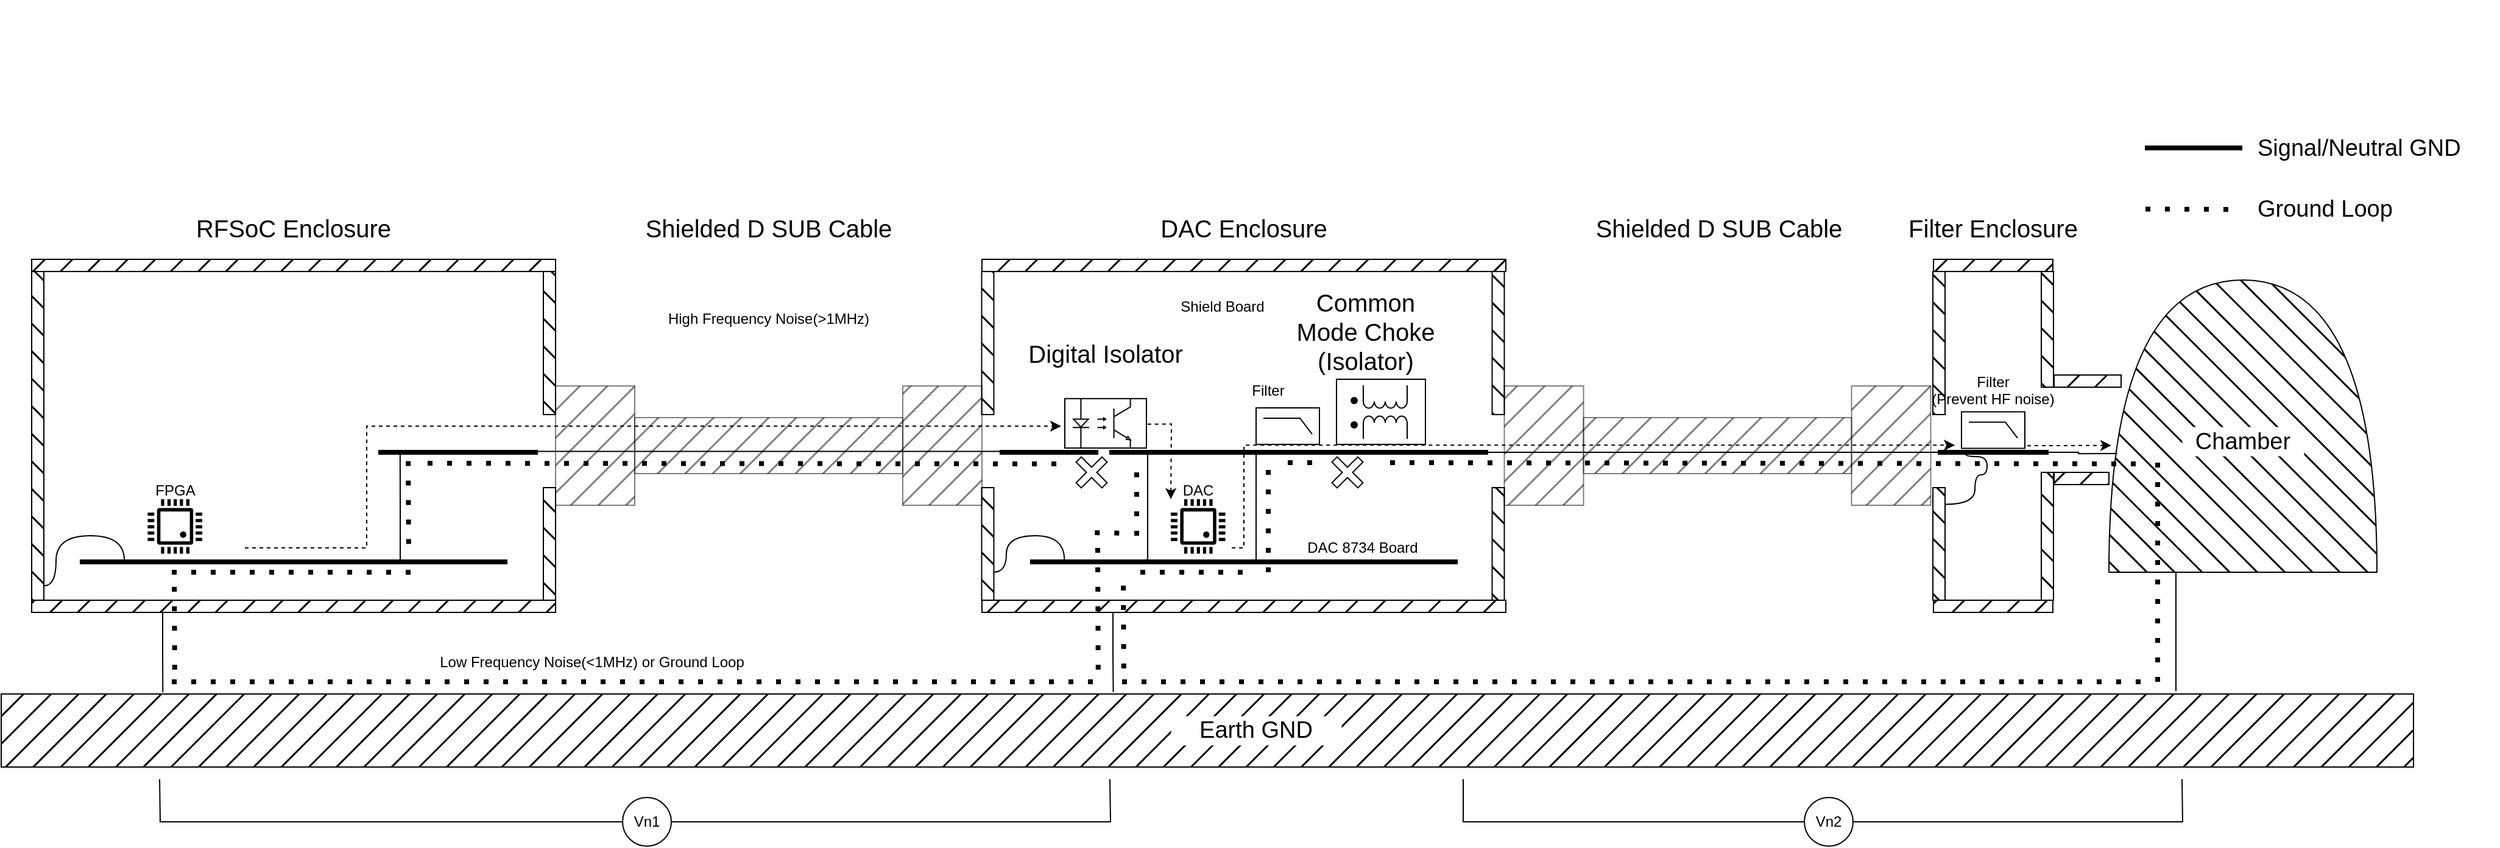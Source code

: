 <mxfile version="24.6.1" type="device">
  <diagram name="페이지-1" id="BSk46zJR4BapjBhaLKWl">
    <mxGraphModel dx="407" dy="1446" grid="1" gridSize="10" guides="1" tooltips="1" connect="1" arrows="1" fold="1" page="1" pageScale="1" pageWidth="1654" pageHeight="1169" math="0" shadow="0">
      <root>
        <mxCell id="0" />
        <mxCell id="1" parent="0" />
        <mxCell id="BhEsDL0zgsTARBwvcJRD-3" value="" style="rounded=0;whiteSpace=wrap;html=1;fillStyle=hatch;gradientColor=none;fillColor=#000000;" parent="1" vertex="1">
          <mxGeometry x="435" y="143" width="430" height="10" as="geometry" />
        </mxCell>
        <mxCell id="BhEsDL0zgsTARBwvcJRD-4" value="" style="rounded=0;whiteSpace=wrap;html=1;fillStyle=hatch;gradientColor=none;fillColor=#000000;" parent="1" vertex="1">
          <mxGeometry x="435" y="423" width="430" height="10" as="geometry" />
        </mxCell>
        <mxCell id="BhEsDL0zgsTARBwvcJRD-5" value="" style="rounded=0;whiteSpace=wrap;html=1;rotation=-90;fillStyle=hatch;gradientColor=none;fillColor=#000000;" parent="1" vertex="1">
          <mxGeometry x="305" y="283" width="270" height="10" as="geometry" />
        </mxCell>
        <mxCell id="BhEsDL0zgsTARBwvcJRD-6" value="" style="rounded=0;whiteSpace=wrap;html=1;rotation=-90;fillStyle=hatch;gradientColor=none;fillColor=#000000;" parent="1" vertex="1">
          <mxGeometry x="801.25" y="206.75" width="117.5" height="10" as="geometry" />
        </mxCell>
        <mxCell id="BhEsDL0zgsTARBwvcJRD-7" value="" style="rounded=0;whiteSpace=wrap;html=1;rotation=-90;fillStyle=hatch;gradientColor=none;fillColor=#000000;" parent="1" vertex="1">
          <mxGeometry x="813.75" y="371.75" width="92.5" height="10" as="geometry" />
        </mxCell>
        <mxCell id="BhEsDL0zgsTARBwvcJRD-8" value="" style="rounded=0;whiteSpace=wrap;html=1;fillStyle=solid;gradientColor=none;fillColor=#000000;" parent="1" vertex="1">
          <mxGeometry x="475" y="390" width="350" height="3" as="geometry" />
        </mxCell>
        <mxCell id="BhEsDL0zgsTARBwvcJRD-9" style="edgeStyle=orthogonalEdgeStyle;rounded=0;orthogonalLoop=1;jettySize=auto;html=1;exitX=0.103;exitY=0.083;exitDx=0;exitDy=0;entryX=0.044;entryY=1.035;entryDx=0;entryDy=0;entryPerimeter=0;curved=1;endArrow=none;endFill=0;exitPerimeter=0;" parent="1" source="BhEsDL0zgsTARBwvcJRD-8" target="BhEsDL0zgsTARBwvcJRD-5" edge="1">
          <mxGeometry relative="1" as="geometry" />
        </mxCell>
        <mxCell id="BhEsDL0zgsTARBwvcJRD-10" value="" style="rounded=0;whiteSpace=wrap;html=1;fillStyle=hatch;gradientColor=none;fillColor=#000000;fontSize=8;strokeWidth=1;opacity=50;" parent="1" vertex="1">
          <mxGeometry x="930" y="273" width="220" height="46" as="geometry" />
        </mxCell>
        <mxCell id="BhEsDL0zgsTARBwvcJRD-14" value="" style="rounded=0;whiteSpace=wrap;html=1;fillStyle=hatch;gradientColor=none;fillColor=#000000;fontSize=20;" parent="1" vertex="1">
          <mxGeometry x="1215" y="143" width="430" height="10" as="geometry" />
        </mxCell>
        <mxCell id="BhEsDL0zgsTARBwvcJRD-15" value="" style="rounded=0;whiteSpace=wrap;html=1;fillStyle=hatch;gradientColor=none;fillColor=#000000;" parent="1" vertex="1">
          <mxGeometry x="1215" y="423" width="430" height="10" as="geometry" />
        </mxCell>
        <mxCell id="BhEsDL0zgsTARBwvcJRD-16" value="" style="rounded=0;whiteSpace=wrap;html=1;fillStyle=solid;gradientColor=none;fillColor=#000000;" parent="1" vertex="1">
          <mxGeometry x="1255" y="390" width="350" height="3" as="geometry" />
        </mxCell>
        <mxCell id="BhEsDL0zgsTARBwvcJRD-18" value="Common Mode&amp;nbsp;&lt;span style=&quot;background-color: initial; font-size: 20px;&quot;&gt;Choke&lt;/span&gt;&lt;div style=&quot;font-size: 20px;&quot;&gt;(Isolator)&lt;/div&gt;" style="rounded=0;whiteSpace=wrap;html=1;fillColor=none;verticalAlign=top;strokeColor=none;fontSize=20;" parent="1" vertex="1">
          <mxGeometry x="1460" y="160" width="140" height="80" as="geometry" />
        </mxCell>
        <mxCell id="BhEsDL0zgsTARBwvcJRD-26" value="" style="group" parent="1" vertex="1" connectable="0">
          <mxGeometry x="2140" y="160" width="220" height="240" as="geometry" />
        </mxCell>
        <mxCell id="BhEsDL0zgsTARBwvcJRD-20" value="" style="shape=or;whiteSpace=wrap;html=1;rotation=-90;fillColor=#000000;fillStyle=hatch;" parent="BhEsDL0zgsTARBwvcJRD-26" vertex="1">
          <mxGeometry x="-10" y="10" width="240" height="220" as="geometry" />
        </mxCell>
        <mxCell id="BhEsDL0zgsTARBwvcJRD-21" value="Chamber" style="rounded=0;whiteSpace=wrap;html=1;strokeWidth=0;strokeColor=none;fontSize=19;" parent="BhEsDL0zgsTARBwvcJRD-26" vertex="1">
          <mxGeometry x="60" y="120.5" width="100" height="24" as="geometry" />
        </mxCell>
        <mxCell id="Hj1iMoCnfsoCEsEghbHw-45" value="" style="endArrow=none;dashed=1;html=1;dashPattern=1 3;strokeWidth=4;rounded=0;" edge="1" parent="BhEsDL0zgsTARBwvcJRD-26">
          <mxGeometry width="50" height="50" relative="1" as="geometry">
            <mxPoint x="40" y="330" as="sourcePoint" />
            <mxPoint x="40" y="150" as="targetPoint" />
          </mxGeometry>
        </mxCell>
        <mxCell id="BhEsDL0zgsTARBwvcJRD-33" style="edgeStyle=orthogonalEdgeStyle;rounded=0;orthogonalLoop=1;jettySize=auto;html=1;exitX=1;exitY=0.25;exitDx=0;exitDy=0;entryX=0;entryY=0.25;entryDx=0;entryDy=0;endArrow=none;endFill=0;" parent="1" source="BhEsDL0zgsTARBwvcJRD-29" target="BhEsDL0zgsTARBwvcJRD-31" edge="1">
          <mxGeometry relative="1" as="geometry">
            <Array as="points">
              <mxPoint x="1040" y="300" />
              <mxPoint x="1040" y="300" />
            </Array>
          </mxGeometry>
        </mxCell>
        <mxCell id="BhEsDL0zgsTARBwvcJRD-29" value="" style="rounded=0;whiteSpace=wrap;html=1;fillStyle=solid;gradientColor=none;fillColor=#000000;" parent="1" vertex="1">
          <mxGeometry x="720" y="300" width="130" height="3" as="geometry" />
        </mxCell>
        <mxCell id="BhEsDL0zgsTARBwvcJRD-31" value="" style="rounded=0;whiteSpace=wrap;html=1;fillStyle=solid;gradientColor=none;fillColor=#000000;" parent="1" vertex="1">
          <mxGeometry x="1230" y="300" width="80" height="3" as="geometry" />
        </mxCell>
        <mxCell id="BhEsDL0zgsTARBwvcJRD-32" style="edgeStyle=orthogonalEdgeStyle;rounded=0;orthogonalLoop=1;jettySize=auto;html=1;exitX=0.75;exitY=0;exitDx=0;exitDy=0;entryX=0.134;entryY=0.768;entryDx=0;entryDy=0;entryPerimeter=0;endArrow=none;endFill=0;" parent="1" source="BhEsDL0zgsTARBwvcJRD-8" target="BhEsDL0zgsTARBwvcJRD-29" edge="1">
          <mxGeometry relative="1" as="geometry" />
        </mxCell>
        <mxCell id="BhEsDL0zgsTARBwvcJRD-58" style="edgeStyle=orthogonalEdgeStyle;rounded=0;orthogonalLoop=1;jettySize=auto;html=1;exitX=1;exitY=0.5;exitDx=0;exitDy=0;entryX=0;entryY=0.5;entryDx=0;entryDy=0;endArrow=none;endFill=0;" parent="1" source="BhEsDL0zgsTARBwvcJRD-37" target="BhEsDL0zgsTARBwvcJRD-55" edge="1">
          <mxGeometry relative="1" as="geometry" />
        </mxCell>
        <mxCell id="BhEsDL0zgsTARBwvcJRD-37" value="" style="rounded=0;whiteSpace=wrap;html=1;fillStyle=solid;gradientColor=none;fillColor=#000000;" parent="1" vertex="1">
          <mxGeometry x="1320" y="300" width="310" height="3" as="geometry" />
        </mxCell>
        <mxCell id="BhEsDL0zgsTARBwvcJRD-42" style="edgeStyle=orthogonalEdgeStyle;rounded=0;orthogonalLoop=1;jettySize=auto;html=1;entryX=0.25;entryY=1;entryDx=0;entryDy=0;curved=1;endArrow=none;endFill=0;exitX=0.079;exitY=0.022;exitDx=0;exitDy=0;exitPerimeter=0;" parent="1" source="BhEsDL0zgsTARBwvcJRD-16" target="Hj1iMoCnfsoCEsEghbHw-35" edge="1">
          <mxGeometry relative="1" as="geometry">
            <mxPoint x="1300" y="360" as="sourcePoint" />
            <mxPoint x="1224.56" y="409.35" as="targetPoint" />
          </mxGeometry>
        </mxCell>
        <mxCell id="BhEsDL0zgsTARBwvcJRD-43" style="edgeStyle=orthogonalEdgeStyle;rounded=0;orthogonalLoop=1;jettySize=auto;html=1;exitX=0.5;exitY=1;exitDx=0;exitDy=0;entryX=0.27;entryY=-0.111;entryDx=0;entryDy=0;entryPerimeter=0;endArrow=none;endFill=0;" parent="1" target="BhEsDL0zgsTARBwvcJRD-16" edge="1">
          <mxGeometry relative="1" as="geometry">
            <mxPoint x="1350" y="303" as="sourcePoint" />
            <Array as="points">
              <mxPoint x="1351" y="303" />
              <mxPoint x="1351" y="390" />
            </Array>
          </mxGeometry>
        </mxCell>
        <mxCell id="BhEsDL0zgsTARBwvcJRD-45" value="Filter" style="rounded=0;whiteSpace=wrap;html=1;fillColor=none;verticalAlign=top;strokeColor=none;" parent="1" vertex="1">
          <mxGeometry x="1420" y="237" width="60" height="28" as="geometry" />
        </mxCell>
        <mxCell id="BhEsDL0zgsTARBwvcJRD-46" style="edgeStyle=orthogonalEdgeStyle;rounded=0;orthogonalLoop=1;jettySize=auto;html=1;exitX=0.422;exitY=0.778;exitDx=0;exitDy=0;entryX=0.549;entryY=0.089;entryDx=0;entryDy=0;entryPerimeter=0;endArrow=none;endFill=0;exitPerimeter=0;" parent="1" source="BhEsDL0zgsTARBwvcJRD-37" target="BhEsDL0zgsTARBwvcJRD-16" edge="1">
          <mxGeometry relative="1" as="geometry">
            <Array as="points">
              <mxPoint x="1440" y="302" />
              <mxPoint x="1440" y="390" />
            </Array>
            <mxPoint x="1475" y="353" as="sourcePoint" />
          </mxGeometry>
        </mxCell>
        <mxCell id="BhEsDL0zgsTARBwvcJRD-51" value="" style="rounded=0;whiteSpace=wrap;html=1;fillStyle=hatch;gradientColor=none;fillColor=#000000;" parent="1" vertex="1">
          <mxGeometry x="1996" y="423" width="98" height="10" as="geometry" />
        </mxCell>
        <mxCell id="BhEsDL0zgsTARBwvcJRD-52" value="" style="rounded=0;whiteSpace=wrap;html=1;rotation=-90;fillStyle=hatch;gradientColor=none;fillColor=#000000;" parent="1" vertex="1">
          <mxGeometry x="2042" y="195.5" width="95" height="10" as="geometry" />
        </mxCell>
        <mxCell id="BhEsDL0zgsTARBwvcJRD-53" value="" style="rounded=0;whiteSpace=wrap;html=1;rotation=-90;fillStyle=hatch;gradientColor=none;fillColor=#000000;" parent="1" vertex="1">
          <mxGeometry x="2037" y="365.5" width="105" height="10" as="geometry" />
        </mxCell>
        <mxCell id="BhEsDL0zgsTARBwvcJRD-54" value="" style="rounded=0;whiteSpace=wrap;html=1;fillStyle=hatch;gradientColor=none;fillColor=#000000;fontSize=20;" parent="1" vertex="1">
          <mxGeometry x="1996" y="143" width="98" height="10" as="geometry" />
        </mxCell>
        <mxCell id="BhEsDL0zgsTARBwvcJRD-77" style="edgeStyle=orthogonalEdgeStyle;rounded=0;orthogonalLoop=1;jettySize=auto;html=1;exitX=0.25;exitY=1;exitDx=0;exitDy=0;entryX=0.75;entryY=1;entryDx=0;entryDy=0;endArrow=none;endFill=0;curved=1;" parent="1" source="BhEsDL0zgsTARBwvcJRD-55" edge="1">
          <mxGeometry relative="1" as="geometry">
            <Array as="points">
              <mxPoint x="2040" y="305" />
              <mxPoint x="2040" y="320" />
              <mxPoint x="2030" y="320" />
              <mxPoint x="2030" y="344" />
            </Array>
            <mxPoint x="2005.5" y="344.25" as="targetPoint" />
          </mxGeometry>
        </mxCell>
        <mxCell id="BhEsDL0zgsTARBwvcJRD-55" value="" style="rounded=0;whiteSpace=wrap;html=1;fillStyle=solid;gradientColor=none;fillColor=#000000;" parent="1" vertex="1">
          <mxGeometry x="2000" y="300" width="90" height="3" as="geometry" />
        </mxCell>
        <mxCell id="BhEsDL0zgsTARBwvcJRD-59" style="edgeStyle=orthogonalEdgeStyle;rounded=0;orthogonalLoop=1;jettySize=auto;html=1;exitX=1;exitY=0.5;exitDx=0;exitDy=0;entryX=0.406;entryY=0.031;entryDx=0;entryDy=0;entryPerimeter=0;endArrow=none;endFill=0;" parent="1" source="BhEsDL0zgsTARBwvcJRD-55" target="BhEsDL0zgsTARBwvcJRD-20" edge="1">
          <mxGeometry relative="1" as="geometry" />
        </mxCell>
        <mxCell id="BhEsDL0zgsTARBwvcJRD-60" value="" style="rounded=0;whiteSpace=wrap;html=1;fillStyle=hatch;gradientColor=none;fillColor=#000000;" parent="1" vertex="1">
          <mxGeometry x="2095" y="238" width="55" height="10" as="geometry" />
        </mxCell>
        <mxCell id="BhEsDL0zgsTARBwvcJRD-61" value="" style="rounded=0;whiteSpace=wrap;html=1;fillStyle=hatch;gradientColor=none;fillColor=#000000;" parent="1" vertex="1">
          <mxGeometry x="2095" y="318" width="45" height="10" as="geometry" />
        </mxCell>
        <mxCell id="BhEsDL0zgsTARBwvcJRD-62" value="" style="verticalLabelPosition=bottom;shadow=0;dashed=0;align=center;html=1;verticalAlign=top;shape=mxgraph.electrical.opto_electronics.opto-coupler;fillColor=default;strokeWidth=1;" parent="1" vertex="1">
          <mxGeometry x="1283" y="257.39" width="67" height="40.61" as="geometry" />
        </mxCell>
        <mxCell id="BhEsDL0zgsTARBwvcJRD-63" value="Digital Isolator" style="rounded=0;whiteSpace=wrap;html=1;fillColor=none;verticalAlign=middle;strokeColor=none;fontSize=20;" parent="1" vertex="1">
          <mxGeometry x="1230" y="213" width="173" height="14" as="geometry" />
        </mxCell>
        <mxCell id="BhEsDL0zgsTARBwvcJRD-65" value="" style="rounded=0;whiteSpace=wrap;html=1;strokeColor=default;fillColor=#000000;fillStyle=hatch;" parent="1" vertex="1">
          <mxGeometry x="410" y="500" width="1980" height="60" as="geometry" />
        </mxCell>
        <mxCell id="BhEsDL0zgsTARBwvcJRD-67" style="edgeStyle=orthogonalEdgeStyle;rounded=0;orthogonalLoop=1;jettySize=auto;html=1;exitX=0.25;exitY=1;exitDx=0;exitDy=0;entryX=0.067;entryY=-0.022;entryDx=0;entryDy=0;entryPerimeter=0;endArrow=none;endFill=0;" parent="1" source="BhEsDL0zgsTARBwvcJRD-4" target="BhEsDL0zgsTARBwvcJRD-65" edge="1">
          <mxGeometry relative="1" as="geometry" />
        </mxCell>
        <mxCell id="BhEsDL0zgsTARBwvcJRD-68" style="edgeStyle=orthogonalEdgeStyle;rounded=0;orthogonalLoop=1;jettySize=auto;html=1;exitX=0.25;exitY=1;exitDx=0;exitDy=0;entryX=0.461;entryY=-0.026;entryDx=0;entryDy=0;entryPerimeter=0;endArrow=none;endFill=0;" parent="1" source="BhEsDL0zgsTARBwvcJRD-15" target="BhEsDL0zgsTARBwvcJRD-65" edge="1">
          <mxGeometry relative="1" as="geometry" />
        </mxCell>
        <mxCell id="BhEsDL0zgsTARBwvcJRD-69" style="edgeStyle=orthogonalEdgeStyle;rounded=0;orthogonalLoop=1;jettySize=auto;html=1;exitX=0;exitY=0.25;exitDx=0;exitDy=0;exitPerimeter=0;entryX=0.902;entryY=-0.04;entryDx=0;entryDy=0;entryPerimeter=0;endArrow=none;endFill=0;" parent="1" source="BhEsDL0zgsTARBwvcJRD-20" target="BhEsDL0zgsTARBwvcJRD-65" edge="1">
          <mxGeometry relative="1" as="geometry">
            <Array as="points">
              <mxPoint x="2195" y="498" />
            </Array>
          </mxGeometry>
        </mxCell>
        <mxCell id="BhEsDL0zgsTARBwvcJRD-74" value="" style="shape=cross;whiteSpace=wrap;html=1;rotation=45;" parent="1" vertex="1">
          <mxGeometry x="1290" y="303" width="30" height="30" as="geometry" />
        </mxCell>
        <mxCell id="BhEsDL0zgsTARBwvcJRD-78" value="RFSoC Enclosure" style="rounded=0;whiteSpace=wrap;html=1;fillColor=none;verticalAlign=middle;strokeColor=none;fontSize=20;" parent="1" vertex="1">
          <mxGeometry x="550" y="110" width="200" height="14" as="geometry" />
        </mxCell>
        <mxCell id="BhEsDL0zgsTARBwvcJRD-79" value="DAC Enclosure" style="rounded=0;whiteSpace=wrap;html=1;fillColor=none;verticalAlign=middle;strokeColor=none;fontSize=20;" parent="1" vertex="1">
          <mxGeometry x="1340" y="110" width="180" height="14" as="geometry" />
        </mxCell>
        <mxCell id="BhEsDL0zgsTARBwvcJRD-80" value="Filter Enclosure" style="rounded=0;whiteSpace=wrap;html=1;fillColor=none;verticalAlign=middle;strokeColor=none;fontSize=20;" parent="1" vertex="1">
          <mxGeometry x="1930" y="110" width="230" height="14" as="geometry" />
        </mxCell>
        <mxCell id="BhEsDL0zgsTARBwvcJRD-81" value="" style="verticalLabelPosition=bottom;shadow=0;dashed=0;align=center;html=1;verticalAlign=top;shape=mxgraph.electrical.logic_gates.lowpass_filter;" parent="1" vertex="1">
          <mxGeometry x="1440" y="265" width="52" height="30" as="geometry" />
        </mxCell>
        <mxCell id="BhEsDL0zgsTARBwvcJRD-82" value="Filter&lt;div&gt;(Prevent HF noise)&lt;/div&gt;" style="rounded=0;whiteSpace=wrap;html=1;fillColor=none;verticalAlign=top;strokeColor=none;" parent="1" vertex="1">
          <mxGeometry x="1970" y="230" width="150" height="28" as="geometry" />
        </mxCell>
        <mxCell id="BhEsDL0zgsTARBwvcJRD-83" value="" style="verticalLabelPosition=bottom;shadow=0;dashed=0;align=center;html=1;verticalAlign=top;shape=mxgraph.electrical.logic_gates.lowpass_filter;" parent="1" vertex="1">
          <mxGeometry x="2019" y="268.25" width="52" height="30" as="geometry" />
        </mxCell>
        <mxCell id="BhEsDL0zgsTARBwvcJRD-84" value="" style="edgeStyle=elbowEdgeStyle;orthogonalLoop=1;jettySize=auto;html=1;rounded=0;dashed=1;" parent="1" edge="1">
          <mxGeometry width="80" relative="1" as="geometry">
            <mxPoint x="610" y="380" as="sourcePoint" />
            <mxPoint x="1280" y="280" as="targetPoint" />
            <Array as="points">
              <mxPoint x="710" y="330" />
            </Array>
          </mxGeometry>
        </mxCell>
        <mxCell id="BhEsDL0zgsTARBwvcJRD-85" value="" style="pointerEvents=1;shadow=0;dashed=0;html=1;strokeColor=none;fillColor=#000000;labelPosition=center;verticalLabelPosition=bottom;verticalAlign=top;align=center;outlineConnect=0;shape=mxgraph.veeam.cpu;strokeWidth=1;" parent="1" vertex="1">
          <mxGeometry x="530.2" y="340" width="44.8" height="44.8" as="geometry" />
        </mxCell>
        <mxCell id="BhEsDL0zgsTARBwvcJRD-86" value="" style="pointerEvents=1;shadow=0;dashed=0;html=1;strokeColor=none;fillColor=#000000;labelPosition=center;verticalLabelPosition=bottom;verticalAlign=top;align=center;outlineConnect=0;shape=mxgraph.veeam.cpu;strokeWidth=1;" parent="1" vertex="1">
          <mxGeometry x="1370" y="340" width="44.8" height="44.8" as="geometry" />
        </mxCell>
        <mxCell id="BhEsDL0zgsTARBwvcJRD-88" value="DAC" style="rounded=0;whiteSpace=wrap;html=1;fillColor=none;verticalAlign=top;strokeColor=none;" parent="1" vertex="1">
          <mxGeometry x="1380" y="319" width="24.8" height="28" as="geometry" />
        </mxCell>
        <mxCell id="BhEsDL0zgsTARBwvcJRD-89" value="FPGA" style="rounded=0;whiteSpace=wrap;html=1;fillColor=none;verticalAlign=top;strokeColor=none;" parent="1" vertex="1">
          <mxGeometry x="522.6" y="319" width="60" height="28" as="geometry" />
        </mxCell>
        <mxCell id="BhEsDL0zgsTARBwvcJRD-90" value="" style="edgeStyle=orthogonalEdgeStyle;orthogonalLoop=1;jettySize=auto;html=1;rounded=0;dashed=1;exitX=1.013;exitY=0.516;exitDx=0;exitDy=0;exitPerimeter=0;" parent="1" edge="1" source="BhEsDL0zgsTARBwvcJRD-62">
          <mxGeometry width="80" relative="1" as="geometry">
            <mxPoint x="1370" y="310" as="sourcePoint" />
            <mxPoint x="1370" y="340" as="targetPoint" />
          </mxGeometry>
        </mxCell>
        <mxCell id="BhEsDL0zgsTARBwvcJRD-91" value="" style="edgeStyle=elbowEdgeStyle;orthogonalLoop=1;jettySize=auto;html=1;rounded=0;dashed=1;entryX=0.151;entryY=-1.46;entryDx=0;entryDy=0;entryPerimeter=0;" parent="1" edge="1" target="BhEsDL0zgsTARBwvcJRD-55">
          <mxGeometry width="80" relative="1" as="geometry">
            <mxPoint x="1420" y="380" as="sourcePoint" />
            <mxPoint x="2010" y="280" as="targetPoint" />
            <Array as="points">
              <mxPoint x="1430" y="330" />
            </Array>
          </mxGeometry>
        </mxCell>
        <mxCell id="BhEsDL0zgsTARBwvcJRD-92" value="" style="group" parent="1" vertex="1" connectable="0">
          <mxGeometry x="1506" y="241.5" width="73" height="53.5" as="geometry" />
        </mxCell>
        <mxCell id="BhEsDL0zgsTARBwvcJRD-41" value="" style="group" parent="BhEsDL0zgsTARBwvcJRD-92" vertex="1" connectable="0">
          <mxGeometry x="12" y="5" width="46" height="44" as="geometry" />
        </mxCell>
        <mxCell id="BhEsDL0zgsTARBwvcJRD-38" value="" style="pointerEvents=1;verticalLabelPosition=bottom;shadow=0;dashed=0;align=center;html=1;verticalAlign=top;shape=mxgraph.electrical.inductors.transformer;direction=north;" parent="BhEsDL0zgsTARBwvcJRD-41" vertex="1">
          <mxGeometry x="10" width="36" height="44" as="geometry" />
        </mxCell>
        <mxCell id="BhEsDL0zgsTARBwvcJRD-39" value="" style="ellipse;whiteSpace=wrap;html=1;fillColor=#000000;" parent="BhEsDL0zgsTARBwvcJRD-41" vertex="1">
          <mxGeometry y="30" width="5" height="5" as="geometry" />
        </mxCell>
        <mxCell id="BhEsDL0zgsTARBwvcJRD-40" value="" style="ellipse;whiteSpace=wrap;html=1;fillColor=#000000;" parent="BhEsDL0zgsTARBwvcJRD-41" vertex="1">
          <mxGeometry y="10" width="5" height="5" as="geometry" />
        </mxCell>
        <mxCell id="BhEsDL0zgsTARBwvcJRD-64" value="" style="rounded=0;whiteSpace=wrap;html=1;fillColor=none;verticalAlign=top;" parent="BhEsDL0zgsTARBwvcJRD-92" vertex="1">
          <mxGeometry width="73" height="53.5" as="geometry" />
        </mxCell>
        <mxCell id="BhEsDL0zgsTARBwvcJRD-93" value="" style="edgeStyle=none;orthogonalLoop=1;jettySize=auto;html=1;rounded=0;dashed=1;" parent="1" edge="1">
          <mxGeometry width="80" relative="1" as="geometry">
            <mxPoint x="2073" y="296.08" as="sourcePoint" />
            <mxPoint x="2142" y="295.83" as="targetPoint" />
            <Array as="points" />
          </mxGeometry>
        </mxCell>
        <mxCell id="BhEsDL0zgsTARBwvcJRD-95" value="Earth GND" style="rounded=0;whiteSpace=wrap;html=1;strokeWidth=0;strokeColor=none;fontSize=19;align=center;" parent="1" vertex="1">
          <mxGeometry x="1370" y="518" width="140" height="24" as="geometry" />
        </mxCell>
        <mxCell id="BhEsDL0zgsTARBwvcJRD-96" value="" style="rounded=0;whiteSpace=wrap;html=1;fillStyle=solid;gradientColor=none;fillColor=#000000;" parent="1" vertex="1">
          <mxGeometry x="2170" y="50" width="79" height="3" as="geometry" />
        </mxCell>
        <mxCell id="BhEsDL0zgsTARBwvcJRD-97" value="Signal/Neutral GND" style="rounded=0;whiteSpace=wrap;html=1;strokeWidth=0;strokeColor=none;fontSize=19;align=left;" parent="1" vertex="1">
          <mxGeometry x="2260" y="40" width="200" height="24" as="geometry" />
        </mxCell>
        <mxCell id="BhEsDL0zgsTARBwvcJRD-99" value="Ground Loop" style="rounded=0;whiteSpace=wrap;html=1;strokeWidth=0;strokeColor=none;fontSize=19;align=left;" parent="1" vertex="1">
          <mxGeometry x="2260" y="90" width="140" height="24" as="geometry" />
        </mxCell>
        <mxCell id="BhEsDL0zgsTARBwvcJRD-103" style="edgeStyle=orthogonalEdgeStyle;rounded=0;orthogonalLoop=1;jettySize=auto;html=1;exitX=0;exitY=0.5;exitDx=0;exitDy=0;endArrow=none;endFill=0;" parent="1" source="BhEsDL0zgsTARBwvcJRD-100" edge="1">
          <mxGeometry relative="1" as="geometry">
            <mxPoint x="540" y="570" as="targetPoint" />
          </mxGeometry>
        </mxCell>
        <mxCell id="BhEsDL0zgsTARBwvcJRD-104" style="edgeStyle=orthogonalEdgeStyle;rounded=0;orthogonalLoop=1;jettySize=auto;html=1;exitX=1;exitY=0.5;exitDx=0;exitDy=0;endArrow=none;endFill=0;" parent="1" source="BhEsDL0zgsTARBwvcJRD-100" edge="1">
          <mxGeometry relative="1" as="geometry">
            <mxPoint x="1320" y="570" as="targetPoint" />
          </mxGeometry>
        </mxCell>
        <mxCell id="BhEsDL0zgsTARBwvcJRD-100" value="Vn1" style="ellipse;whiteSpace=wrap;html=1;aspect=fixed;" parent="1" vertex="1">
          <mxGeometry x="920" y="585" width="40" height="40" as="geometry" />
        </mxCell>
        <mxCell id="BhEsDL0zgsTARBwvcJRD-105" value="Vn2" style="ellipse;whiteSpace=wrap;html=1;aspect=fixed;" parent="1" vertex="1">
          <mxGeometry x="1890" y="585" width="40" height="40" as="geometry" />
        </mxCell>
        <mxCell id="BhEsDL0zgsTARBwvcJRD-106" style="edgeStyle=orthogonalEdgeStyle;rounded=0;orthogonalLoop=1;jettySize=auto;html=1;exitX=0;exitY=0.5;exitDx=0;exitDy=0;endArrow=none;endFill=0;" parent="1" source="BhEsDL0zgsTARBwvcJRD-105" edge="1">
          <mxGeometry relative="1" as="geometry">
            <mxPoint x="1610" y="570" as="targetPoint" />
            <Array as="points">
              <mxPoint x="1610" y="605" />
              <mxPoint x="1610" y="570" />
            </Array>
          </mxGeometry>
        </mxCell>
        <mxCell id="BhEsDL0zgsTARBwvcJRD-107" style="edgeStyle=orthogonalEdgeStyle;rounded=0;orthogonalLoop=1;jettySize=auto;html=1;exitX=1;exitY=0.5;exitDx=0;exitDy=0;endArrow=none;endFill=0;" parent="1" source="BhEsDL0zgsTARBwvcJRD-105" edge="1">
          <mxGeometry relative="1" as="geometry">
            <mxPoint x="2200" y="570" as="targetPoint" />
          </mxGeometry>
        </mxCell>
        <mxCell id="BhEsDL0zgsTARBwvcJRD-108" value="Shielded D SUB Cable" style="rounded=0;whiteSpace=wrap;html=1;fillColor=none;verticalAlign=middle;strokeColor=none;fontSize=20;" parent="1" vertex="1">
          <mxGeometry x="930" y="110" width="220" height="14" as="geometry" />
        </mxCell>
        <mxCell id="BhEsDL0zgsTARBwvcJRD-109" value="Shielded D SUB Cable" style="rounded=0;whiteSpace=wrap;html=1;fillColor=none;verticalAlign=middle;strokeColor=none;fontSize=20;" parent="1" vertex="1">
          <mxGeometry x="1710" y="110" width="220" height="14" as="geometry" />
        </mxCell>
        <mxCell id="Hj1iMoCnfsoCEsEghbHw-1" value="DAC 8734 Board" style="rounded=0;whiteSpace=wrap;html=1;fillColor=none;verticalAlign=top;strokeColor=none;" vertex="1" parent="1">
          <mxGeometry x="1449.8" y="365.5" width="155.2" height="18" as="geometry" />
        </mxCell>
        <mxCell id="Hj1iMoCnfsoCEsEghbHw-2" value="Shield Board" style="rounded=0;whiteSpace=wrap;html=1;fillColor=none;verticalAlign=top;strokeColor=none;" vertex="1" parent="1">
          <mxGeometry x="1334.8" y="167.5" width="155.2" height="28" as="geometry" />
        </mxCell>
        <mxCell id="Hj1iMoCnfsoCEsEghbHw-8" value="High Frequency Noise(&amp;gt;1MHz)" style="rounded=0;whiteSpace=wrap;html=1;fillColor=none;verticalAlign=top;strokeColor=none;" vertex="1" parent="1">
          <mxGeometry x="945" y="177.5" width="190" height="28" as="geometry" />
        </mxCell>
        <mxCell id="Hj1iMoCnfsoCEsEghbHw-12" value="" style="endArrow=none;dashed=1;html=1;dashPattern=1 3;strokeWidth=4;rounded=0;" edge="1" parent="1">
          <mxGeometry width="50" height="50" relative="1" as="geometry">
            <mxPoint x="550" y="490" as="sourcePoint" />
            <mxPoint x="1310" y="490" as="targetPoint" />
          </mxGeometry>
        </mxCell>
        <mxCell id="Hj1iMoCnfsoCEsEghbHw-13" value="" style="endArrow=none;dashed=1;html=1;dashPattern=1 3;strokeWidth=4;rounded=0;" edge="1" parent="1">
          <mxGeometry width="50" height="50" relative="1" as="geometry">
            <mxPoint x="552.4" y="480" as="sourcePoint" />
            <mxPoint x="552" y="400" as="targetPoint" />
          </mxGeometry>
        </mxCell>
        <mxCell id="Hj1iMoCnfsoCEsEghbHw-14" value="" style="endArrow=none;dashed=1;html=1;dashPattern=1 3;strokeWidth=4;rounded=0;" edge="1" parent="1">
          <mxGeometry width="50" height="50" relative="1" as="geometry">
            <mxPoint x="550" y="400" as="sourcePoint" />
            <mxPoint x="750" y="400" as="targetPoint" />
          </mxGeometry>
        </mxCell>
        <mxCell id="Hj1iMoCnfsoCEsEghbHw-16" value="" style="endArrow=none;dashed=1;html=1;dashPattern=1 3;strokeWidth=4;rounded=0;" edge="1" parent="1">
          <mxGeometry width="50" height="50" relative="1" as="geometry">
            <mxPoint x="744.4" y="376.8" as="sourcePoint" />
            <mxPoint x="744" y="296.8" as="targetPoint" />
          </mxGeometry>
        </mxCell>
        <mxCell id="Hj1iMoCnfsoCEsEghbHw-17" value="" style="endArrow=none;dashed=1;html=1;dashPattern=1 3;strokeWidth=4;rounded=0;" edge="1" parent="1">
          <mxGeometry width="50" height="50" relative="1" as="geometry">
            <mxPoint x="760" y="310.5" as="sourcePoint" />
            <mxPoint x="1280" y="311" as="targetPoint" />
          </mxGeometry>
        </mxCell>
        <mxCell id="Hj1iMoCnfsoCEsEghbHw-18" value="" style="endArrow=none;dashed=1;html=1;dashPattern=1 3;strokeWidth=4;rounded=0;" edge="1" parent="1">
          <mxGeometry width="50" height="50" relative="1" as="geometry">
            <mxPoint x="1310.4" y="480" as="sourcePoint" />
            <mxPoint x="1310" y="380" as="targetPoint" />
          </mxGeometry>
        </mxCell>
        <mxCell id="Hj1iMoCnfsoCEsEghbHw-19" value="" style="endArrow=none;dashed=1;html=1;dashPattern=1 3;strokeWidth=4;rounded=0;" edge="1" parent="1">
          <mxGeometry width="50" height="50" relative="1" as="geometry">
            <mxPoint x="1342" y="370" as="sourcePoint" />
            <mxPoint x="1342" y="312.4" as="targetPoint" />
          </mxGeometry>
        </mxCell>
        <mxCell id="Hj1iMoCnfsoCEsEghbHw-20" value="" style="endArrow=none;dashed=1;html=1;dashPattern=1 3;strokeWidth=4;rounded=0;" edge="1" parent="1">
          <mxGeometry width="50" height="50" relative="1" as="geometry">
            <mxPoint x="1307.65" y="367.5" as="sourcePoint" />
            <mxPoint x="1331.35" y="367.9" as="targetPoint" />
          </mxGeometry>
        </mxCell>
        <mxCell id="Hj1iMoCnfsoCEsEghbHw-21" value="" style="endArrow=none;dashed=1;html=1;dashPattern=1 3;strokeWidth=4;rounded=0;" edge="1" parent="1">
          <mxGeometry width="50" height="50" relative="1" as="geometry">
            <mxPoint x="2170" y="101.71" as="sourcePoint" />
            <mxPoint x="2250" y="102" as="targetPoint" />
          </mxGeometry>
        </mxCell>
        <mxCell id="Hj1iMoCnfsoCEsEghbHw-22" value="Low Frequency Noise(&amp;lt;1MHz) or Ground Loop" style="rounded=0;whiteSpace=wrap;html=1;fillColor=none;verticalAlign=top;strokeColor=none;" vertex="1" parent="1">
          <mxGeometry x="760" y="460" width="270" height="28" as="geometry" />
        </mxCell>
        <mxCell id="Hj1iMoCnfsoCEsEghbHw-26" value="" style="shape=image;verticalLabelPosition=bottom;labelBackgroundColor=default;verticalAlign=top;aspect=fixed;imageAspect=0;image=https://us.misumi-ec.com/linked/item/10500003370/img/SEA_oth_06large.gif;" vertex="1" parent="1">
          <mxGeometry x="868.73" y="-70" width="350.16" height="160" as="geometry" />
        </mxCell>
        <mxCell id="Hj1iMoCnfsoCEsEghbHw-30" value="" style="rounded=0;whiteSpace=wrap;html=1;fillStyle=hatch;gradientColor=none;fillColor=#000000;fontSize=8;strokeWidth=1;opacity=50;" vertex="1" parent="1">
          <mxGeometry x="865" y="247" width="65" height="98" as="geometry" />
        </mxCell>
        <mxCell id="Hj1iMoCnfsoCEsEghbHw-33" value="" style="rounded=0;whiteSpace=wrap;html=1;fillStyle=hatch;gradientColor=none;fillColor=#000000;fontSize=8;strokeWidth=1;opacity=50;" vertex="1" parent="1">
          <mxGeometry x="1150" y="247" width="65" height="98" as="geometry" />
        </mxCell>
        <mxCell id="Hj1iMoCnfsoCEsEghbHw-34" value="" style="rounded=0;whiteSpace=wrap;html=1;rotation=-90;fillStyle=hatch;gradientColor=none;fillColor=#000000;" vertex="1" parent="1">
          <mxGeometry x="1161" y="206.75" width="117.5" height="10" as="geometry" />
        </mxCell>
        <mxCell id="Hj1iMoCnfsoCEsEghbHw-35" value="" style="rounded=0;whiteSpace=wrap;html=1;rotation=-90;fillStyle=hatch;gradientColor=none;fillColor=#000000;" vertex="1" parent="1">
          <mxGeometry x="1173.5" y="371.75" width="92.5" height="10" as="geometry" />
        </mxCell>
        <mxCell id="Hj1iMoCnfsoCEsEghbHw-36" value="" style="rounded=0;whiteSpace=wrap;html=1;fillStyle=hatch;gradientColor=none;fillColor=#000000;fontSize=8;strokeWidth=1;opacity=50;" vertex="1" parent="1">
          <mxGeometry x="1928.75" y="247" width="65" height="98" as="geometry" />
        </mxCell>
        <mxCell id="Hj1iMoCnfsoCEsEghbHw-37" value="" style="rounded=0;whiteSpace=wrap;html=1;fillStyle=hatch;gradientColor=none;fillColor=#000000;fontSize=8;strokeWidth=1;opacity=50;" vertex="1" parent="1">
          <mxGeometry x="1708.75" y="273" width="220" height="46" as="geometry" />
        </mxCell>
        <mxCell id="Hj1iMoCnfsoCEsEghbHw-38" value="" style="rounded=0;whiteSpace=wrap;html=1;fillStyle=hatch;gradientColor=none;fillColor=#000000;fontSize=8;strokeWidth=1;opacity=50;" vertex="1" parent="1">
          <mxGeometry x="1643.75" y="247" width="65" height="98" as="geometry" />
        </mxCell>
        <mxCell id="Hj1iMoCnfsoCEsEghbHw-39" value="" style="rounded=0;whiteSpace=wrap;html=1;rotation=-90;fillStyle=hatch;gradientColor=none;fillColor=#000000;" vertex="1" parent="1">
          <mxGeometry x="1580" y="206.75" width="117.5" height="10" as="geometry" />
        </mxCell>
        <mxCell id="Hj1iMoCnfsoCEsEghbHw-40" value="" style="rounded=0;whiteSpace=wrap;html=1;rotation=-90;fillStyle=hatch;gradientColor=none;fillColor=#000000;" vertex="1" parent="1">
          <mxGeometry x="1592.5" y="371.75" width="92.5" height="10" as="geometry" />
        </mxCell>
        <mxCell id="Hj1iMoCnfsoCEsEghbHw-41" value="" style="rounded=0;whiteSpace=wrap;html=1;rotation=-90;fillStyle=hatch;gradientColor=none;fillColor=#000000;" vertex="1" parent="1">
          <mxGeometry x="1941.75" y="206.75" width="117.5" height="10" as="geometry" />
        </mxCell>
        <mxCell id="Hj1iMoCnfsoCEsEghbHw-42" value="" style="rounded=0;whiteSpace=wrap;html=1;rotation=-90;fillStyle=hatch;gradientColor=none;fillColor=#000000;" vertex="1" parent="1">
          <mxGeometry x="1954.25" y="371.75" width="92.5" height="10" as="geometry" />
        </mxCell>
        <mxCell id="Hj1iMoCnfsoCEsEghbHw-43" value="" style="endArrow=none;dashed=1;html=1;dashPattern=1 3;strokeWidth=4;rounded=0;" edge="1" parent="1">
          <mxGeometry width="50" height="50" relative="1" as="geometry">
            <mxPoint x="1550" y="310" as="sourcePoint" />
            <mxPoint x="2168" y="311" as="targetPoint" />
          </mxGeometry>
        </mxCell>
        <mxCell id="Hj1iMoCnfsoCEsEghbHw-44" value="" style="shape=cross;whiteSpace=wrap;html=1;rotation=45;" vertex="1" parent="1">
          <mxGeometry x="1500" y="303" width="30" height="30" as="geometry" />
        </mxCell>
        <mxCell id="Hj1iMoCnfsoCEsEghbHw-46" value="" style="endArrow=none;dashed=1;html=1;dashPattern=1 3;strokeWidth=4;rounded=0;" edge="1" parent="1">
          <mxGeometry width="50" height="50" relative="1" as="geometry">
            <mxPoint x="1330" y="490" as="sourcePoint" />
            <mxPoint x="2170" y="490" as="targetPoint" />
          </mxGeometry>
        </mxCell>
        <mxCell id="Hj1iMoCnfsoCEsEghbHw-47" value="" style="endArrow=none;dashed=1;html=1;dashPattern=1 3;strokeWidth=4;rounded=0;" edge="1" parent="1">
          <mxGeometry width="50" height="50" relative="1" as="geometry">
            <mxPoint x="1331.4" y="479" as="sourcePoint" />
            <mxPoint x="1331" y="399" as="targetPoint" />
          </mxGeometry>
        </mxCell>
        <mxCell id="Hj1iMoCnfsoCEsEghbHw-48" value="" style="endArrow=none;dashed=1;html=1;dashPattern=1 3;strokeWidth=4;rounded=0;" edge="1" parent="1">
          <mxGeometry width="50" height="50" relative="1" as="geometry">
            <mxPoint x="1345.0" y="400" as="sourcePoint" />
            <mxPoint x="1435" y="400" as="targetPoint" />
          </mxGeometry>
        </mxCell>
        <mxCell id="Hj1iMoCnfsoCEsEghbHw-49" value="" style="endArrow=none;dashed=1;html=1;dashPattern=1 3;strokeWidth=4;rounded=0;" edge="1" parent="1">
          <mxGeometry width="50" height="50" relative="1" as="geometry">
            <mxPoint x="1450" y="400" as="sourcePoint" />
            <mxPoint x="1450" y="310" as="targetPoint" />
          </mxGeometry>
        </mxCell>
        <mxCell id="Hj1iMoCnfsoCEsEghbHw-50" value="" style="endArrow=none;dashed=1;html=1;dashPattern=1 3;strokeWidth=4;rounded=0;" edge="1" parent="1">
          <mxGeometry width="50" height="50" relative="1" as="geometry">
            <mxPoint x="1466" y="310" as="sourcePoint" />
            <mxPoint x="1490" y="310" as="targetPoint" />
          </mxGeometry>
        </mxCell>
      </root>
    </mxGraphModel>
  </diagram>
</mxfile>
